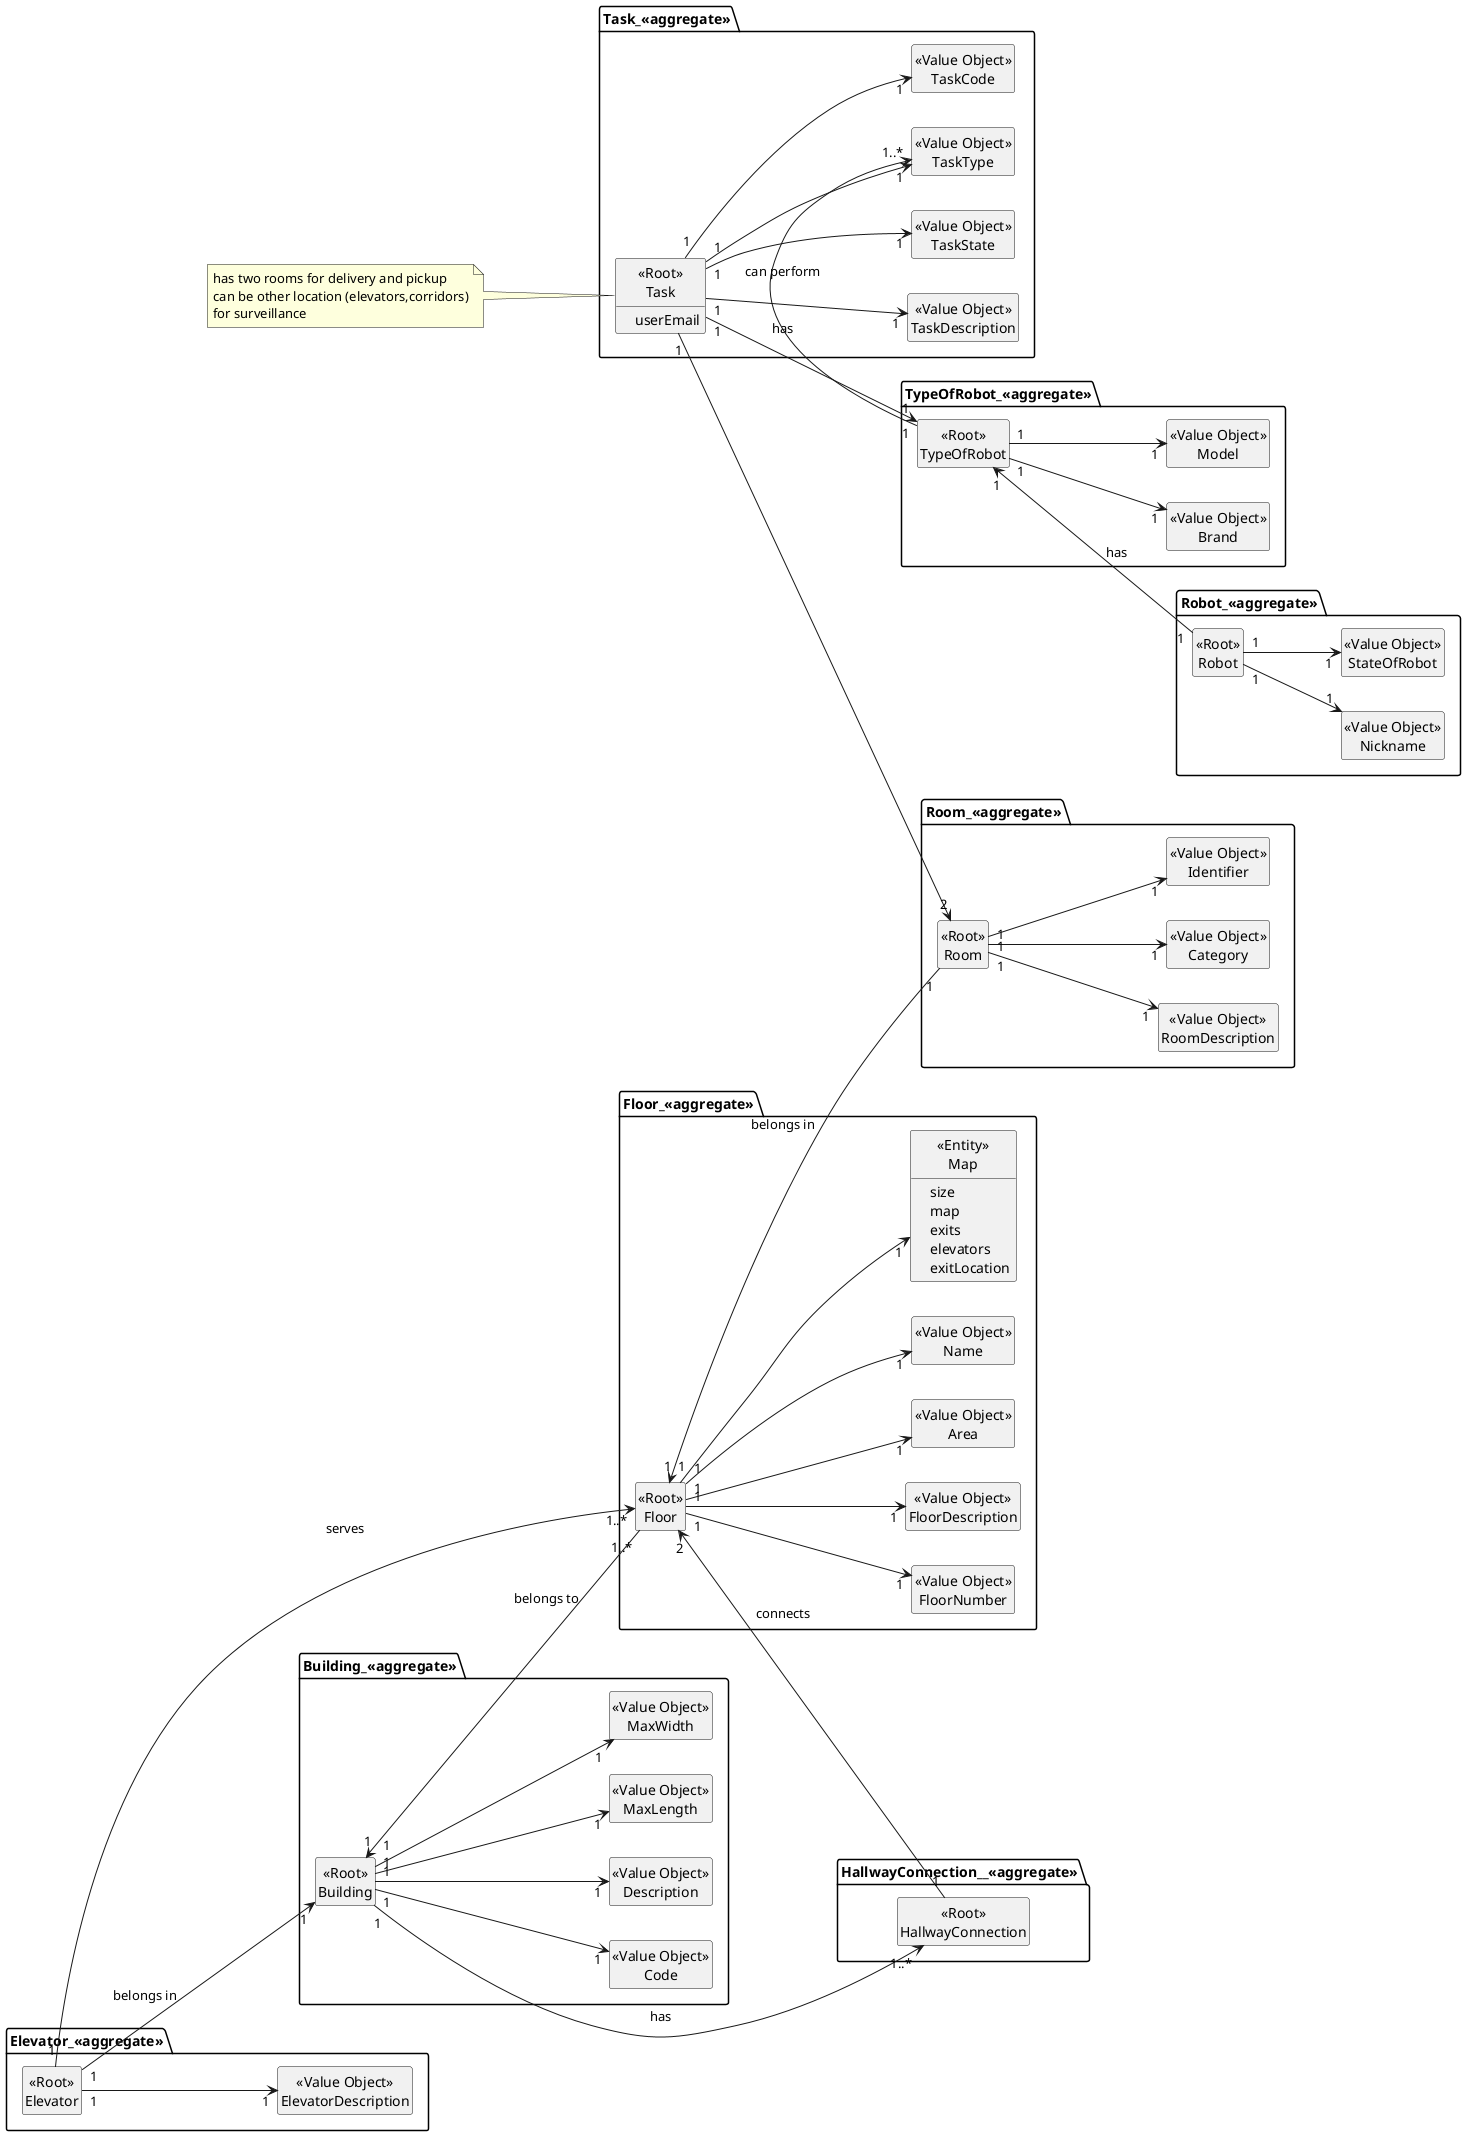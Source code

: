 @startuml DMV
skinparam classAttributeIconSize 1
hide empty members
hide circle
left to right direction



package Robot_<<aggregate>>{
    class "<<Root>>\nRobot"{
    }
    class "<<Value Object>>\nNickname"{
    }
    class "<<Value Object>>\nStateOfRobot"{
    }
    "<<Root>>\nRobot" "1" --> "1" "<<Value Object>>\nNickname"
    "<<Root>>\nRobot" "1" --> "1" "<<Value Object>>\nStateOfRobot"
}

package TypeOfRobot_<<aggregate>>{
    class "<<Root>>\nTypeOfRobot" {
    }
    class "<<Value Object>>\nBrand"{
    }
    class "<<Value Object>>\nModel"{
    }
    "<<Root>>\nTypeOfRobot" "1" --> "1" "<<Value Object>>\nBrand"
    "<<Root>>\nTypeOfRobot" "1" --> "1" "<<Value Object>>\nModel"

}


package Task_<<aggregate>>{
    class "<<Root>>\nTask"{
        - userEmail
    }
    class "<<Value Object>>\nTaskDescription"{
    }
    class "<<Value Object>>\nTaskState"{
    }
    class "<<Value Object>>\nTaskType"{
    }
    class "<<Value Object>>\nTaskCode"{
    }

    "<<Root>>\nTask" "1" --> "1" "<<Value Object>>\nTaskDescription"
    "<<Root>>\nTask" "1" --> "1" "<<Value Object>>\nTaskState"
    "<<Root>>\nTask" "1" --> "1" "<<Value Object>>\nTaskType"
    "<<Root>>\nTask" "1" --> "1" "<<Value Object>>\nTaskCode"
}



package "Building_<<aggregate>>"{
    class "<<Root>>\nBuilding"{
    }
    class "<<Value Object>>\nCode"{
    }
    class "<<Value Object>>\nDescription"{
    }
    class "<<Value Object>>\nMaxLength"{
    }
    class "<<Value Object>>\nMaxWidth"{
    }
    "<<Root>>\nBuilding" "1" --> "1" "<<Value Object>>\nCode"
    "<<Root>>\nBuilding" "1" --> "1" "<<Value Object>>\nDescription"
    "<<Root>>\nBuilding" "1" --> "1" "<<Value Object>>\nMaxLength"
    "<<Root>>\nBuilding" "1" --> "1" "<<Value Object>>\nMaxWidth"
}

package "Elevator_<<aggregate>>"{
    class "<<Root>>\nElevator"{
    }

    class "<<Value Object>>\nElevatorDescription"{
    }

    "<<Root>>\nElevator" "1" --> "1" "<<Value Object>>\nElevatorDescription"
    "<<Root>>\nElevator" "1" --> "1" "<<Root>>\nBuilding" : belongs in

}

package "Room_<<aggregate>>"{
    class "<<Root>>\nRoom"{
    }
    class "<<Value Object>>\nRoomDescription"{
    }
    class "<<Value Object>>\nCategory"{
    }
    class "<<Value Object>>\nIdentifier"{
    }

    "<<Root>>\nRoom" "1" --> "1" "<<Value Object>>\nRoomDescription"
    "<<Root>>\nRoom" "1" --> "1" "<<Value Object>>\nCategory"
    "<<Root>>\nRoom" "1" --> "1" "<<Value Object>>\nIdentifier"

}
package "Floor_<<aggregate>>"{
    class "<<Root>>\nFloor"{
    }

    class "<<Value Object>>\nFloorNumber"{
    }

    class "<<Value Object>>\nFloorDescription"{
    }

    class "<<Value Object>>\nArea"{
    }

    class "<<Value Object>>\nName"{
    }

    class "<<Entity>>\nMap"{
    - size
    - map
    - exits
    - elevators
    - exitLocation
    }


    "<<Root>>\nFloor" "1" --> "1" "<<Entity>>\nMap"
    "<<Root>>\nFloor" "1" --> "1" "<<Value Object>>\nName"
    "<<Root>>\nFloor" "1" --> "1" "<<Value Object>>\nFloorNumber"
    "<<Root>>\nFloor" "1" --> "1" "<<Value Object>>\nFloorDescription"
    "<<Root>>\nFloor" "1" --> "1" "<<Value Object>>\nArea"
}
"<<Root>>\nFloor" "1" <-- "1" "<<Root>>\nRoom" : belongs in

package "HallwayConnection__<<aggregate>>"{

    class "<<Root>>\nHallwayConnection"{
    }

}

"<<Root>>\nBuilding" "1" --> "1..*" "<<Root>>\nHallwayConnection" : has
"<<Root>>\nFloor" "2" <-- "1" "<<Root>>\nHallwayConnection" : connects
"<<Root>>\nTypeOfRobot" "1" <-- "1" "<<Root>>\nRobot" : has
"<<Root>>\nBuilding" "1" <-- "1..*" "<<Root>>\nFloor" : belongs to
"<<Root>>\nElevator" "1" --> "1..*" "<<Root>>\nFloor" : serves
"<<Root>>\nTask" "1" --> "2" "<<Root>>\nRoom"
"<<Root>>\nTask" "1" --> "1" "<<Root>>\nTypeOfRobot" : has
"<<Root>>\nTypeOfRobot" "1" --> "1..*" "<<Value Object>>\nTaskType" : can perform
note left of "<<Root>>\nTask" : has two rooms for delivery and pickup\ncan be other location (elevators,corridors)\nfor surveillance 
@enduml
